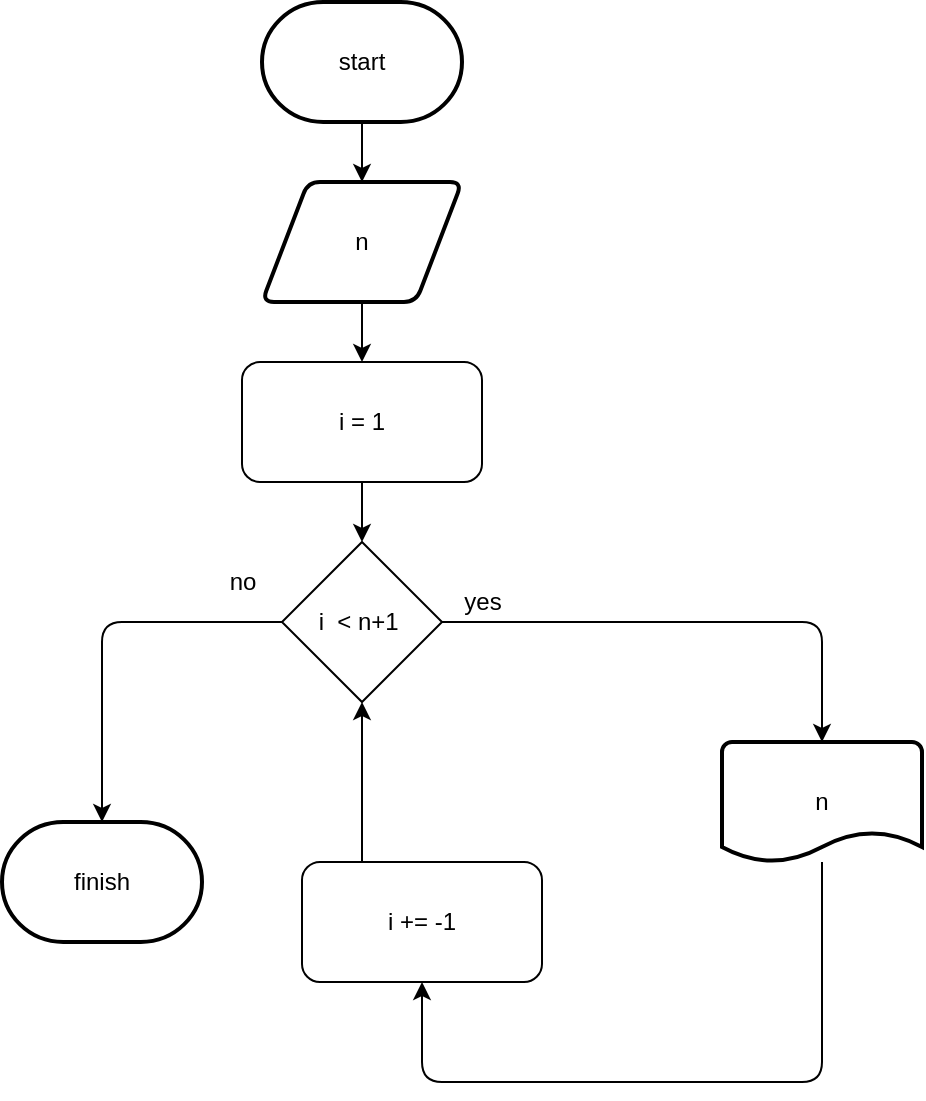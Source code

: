<mxfile>
    <diagram id="BRk57LRTbyfa6L32Hvhk" name="Page-1">
        <mxGraphModel dx="820" dy="233" grid="1" gridSize="10" guides="1" tooltips="1" connect="1" arrows="1" fold="1" page="1" pageScale="1" pageWidth="850" pageHeight="1100" math="0" shadow="0">
            <root>
                <mxCell id="0"/>
                <mxCell id="1" parent="0"/>
                <mxCell id="3" style="edgeStyle=none;html=1;" parent="1" source="2" edge="1">
                    <mxGeometry relative="1" as="geometry">
                        <mxPoint x="260" y="110" as="targetPoint"/>
                    </mxGeometry>
                </mxCell>
                <mxCell id="2" value="start" style="strokeWidth=2;html=1;shape=mxgraph.flowchart.terminator;whiteSpace=wrap;" parent="1" vertex="1">
                    <mxGeometry x="210" y="20" width="100" height="60" as="geometry"/>
                </mxCell>
                <mxCell id="9" style="edgeStyle=none;html=1;" edge="1" parent="1" source="8">
                    <mxGeometry relative="1" as="geometry">
                        <mxPoint x="260" y="200" as="targetPoint"/>
                    </mxGeometry>
                </mxCell>
                <mxCell id="8" value="n" style="shape=parallelogram;html=1;strokeWidth=2;perimeter=parallelogramPerimeter;whiteSpace=wrap;rounded=1;arcSize=12;size=0.23;" vertex="1" parent="1">
                    <mxGeometry x="210" y="110" width="100" height="60" as="geometry"/>
                </mxCell>
                <mxCell id="11" style="edgeStyle=none;html=1;" edge="1" parent="1" source="10">
                    <mxGeometry relative="1" as="geometry">
                        <mxPoint x="260" y="290" as="targetPoint"/>
                    </mxGeometry>
                </mxCell>
                <mxCell id="10" value="i = 1" style="rounded=1;whiteSpace=wrap;html=1;" vertex="1" parent="1">
                    <mxGeometry x="200" y="200" width="120" height="60" as="geometry"/>
                </mxCell>
                <mxCell id="13" style="edgeStyle=none;html=1;" edge="1" parent="1" source="12">
                    <mxGeometry relative="1" as="geometry">
                        <mxPoint x="490" y="390" as="targetPoint"/>
                        <Array as="points">
                            <mxPoint x="460" y="330"/>
                            <mxPoint x="490" y="330"/>
                        </Array>
                    </mxGeometry>
                </mxCell>
                <mxCell id="15" style="edgeStyle=none;html=1;" edge="1" parent="1" source="12">
                    <mxGeometry relative="1" as="geometry">
                        <mxPoint x="130" y="430" as="targetPoint"/>
                        <Array as="points">
                            <mxPoint x="130" y="330"/>
                        </Array>
                    </mxGeometry>
                </mxCell>
                <mxCell id="12" value="i&amp;nbsp; &amp;lt; n+1&amp;nbsp;" style="rhombus;whiteSpace=wrap;html=1;" vertex="1" parent="1">
                    <mxGeometry x="220" y="290" width="80" height="80" as="geometry"/>
                </mxCell>
                <mxCell id="16" value="no" style="text;html=1;align=center;verticalAlign=middle;resizable=0;points=[];autosize=1;strokeColor=none;fillColor=none;" vertex="1" parent="1">
                    <mxGeometry x="185" y="300" width="30" height="20" as="geometry"/>
                </mxCell>
                <mxCell id="17" value="yes" style="text;html=1;align=center;verticalAlign=middle;resizable=0;points=[];autosize=1;strokeColor=none;fillColor=none;" vertex="1" parent="1">
                    <mxGeometry x="305" y="310" width="30" height="20" as="geometry"/>
                </mxCell>
                <mxCell id="18" value="finish" style="strokeWidth=2;html=1;shape=mxgraph.flowchart.terminator;whiteSpace=wrap;" vertex="1" parent="1">
                    <mxGeometry x="80" y="430" width="100" height="60" as="geometry"/>
                </mxCell>
                <mxCell id="20" style="edgeStyle=none;html=1;entryX=0.5;entryY=1;entryDx=0;entryDy=0;" edge="1" parent="1" source="19" target="21">
                    <mxGeometry relative="1" as="geometry">
                        <mxPoint x="270" y="560" as="targetPoint"/>
                        <Array as="points">
                            <mxPoint x="490" y="560"/>
                            <mxPoint x="290" y="560"/>
                        </Array>
                    </mxGeometry>
                </mxCell>
                <mxCell id="19" value="n" style="strokeWidth=2;html=1;shape=mxgraph.flowchart.document2;whiteSpace=wrap;size=0.25;" vertex="1" parent="1">
                    <mxGeometry x="440" y="390" width="100" height="60" as="geometry"/>
                </mxCell>
                <mxCell id="22" style="edgeStyle=none;html=1;entryX=0.5;entryY=1;entryDx=0;entryDy=0;exitX=0.25;exitY=0;exitDx=0;exitDy=0;" edge="1" parent="1" source="21" target="12">
                    <mxGeometry relative="1" as="geometry">
                        <mxPoint x="260" y="440" as="sourcePoint"/>
                    </mxGeometry>
                </mxCell>
                <mxCell id="21" value="i += -1" style="rounded=1;whiteSpace=wrap;html=1;" vertex="1" parent="1">
                    <mxGeometry x="230" y="450" width="120" height="60" as="geometry"/>
                </mxCell>
            </root>
        </mxGraphModel>
    </diagram>
</mxfile>